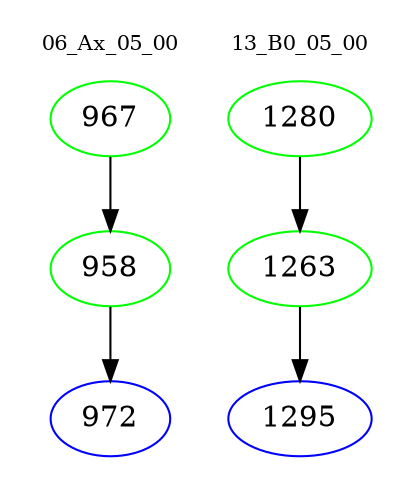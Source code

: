 digraph{
subgraph cluster_0 {
color = white
label = "06_Ax_05_00";
fontsize=10;
T0_967 [label="967", color="green"]
T0_967 -> T0_958 [color="black"]
T0_958 [label="958", color="green"]
T0_958 -> T0_972 [color="black"]
T0_972 [label="972", color="blue"]
}
subgraph cluster_1 {
color = white
label = "13_B0_05_00";
fontsize=10;
T1_1280 [label="1280", color="green"]
T1_1280 -> T1_1263 [color="black"]
T1_1263 [label="1263", color="green"]
T1_1263 -> T1_1295 [color="black"]
T1_1295 [label="1295", color="blue"]
}
}
